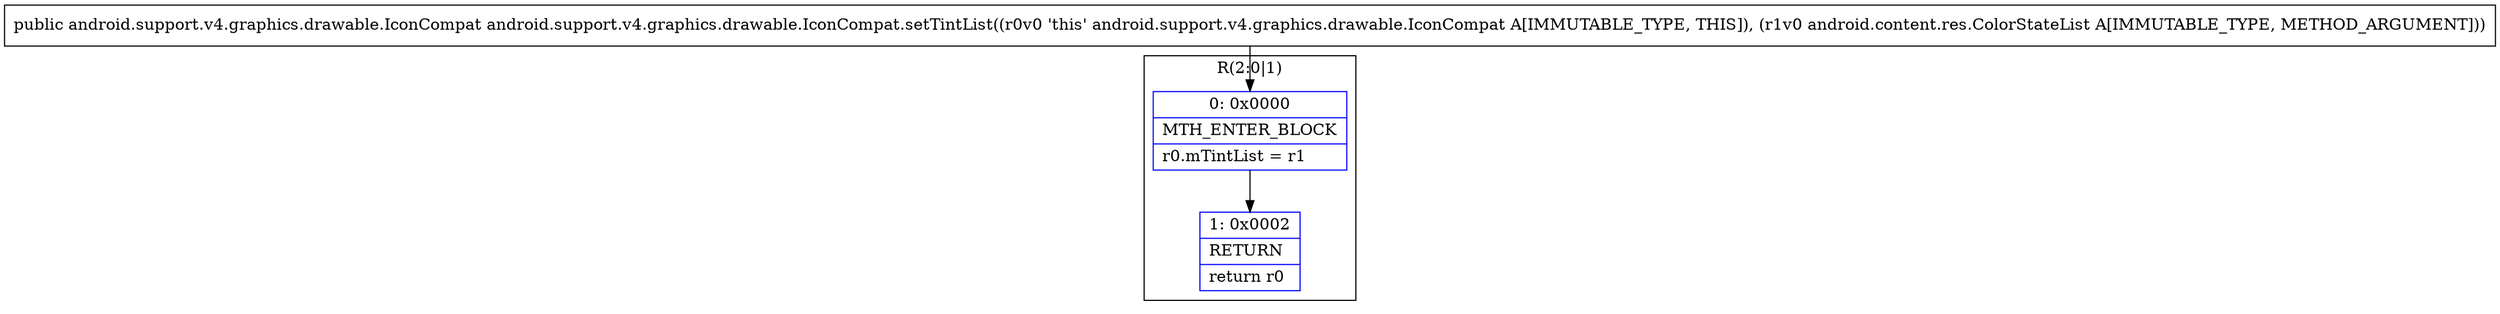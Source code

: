 digraph "CFG forandroid.support.v4.graphics.drawable.IconCompat.setTintList(Landroid\/content\/res\/ColorStateList;)Landroid\/support\/v4\/graphics\/drawable\/IconCompat;" {
subgraph cluster_Region_1949484714 {
label = "R(2:0|1)";
node [shape=record,color=blue];
Node_0 [shape=record,label="{0\:\ 0x0000|MTH_ENTER_BLOCK\l|r0.mTintList = r1\l}"];
Node_1 [shape=record,label="{1\:\ 0x0002|RETURN\l|return r0\l}"];
}
MethodNode[shape=record,label="{public android.support.v4.graphics.drawable.IconCompat android.support.v4.graphics.drawable.IconCompat.setTintList((r0v0 'this' android.support.v4.graphics.drawable.IconCompat A[IMMUTABLE_TYPE, THIS]), (r1v0 android.content.res.ColorStateList A[IMMUTABLE_TYPE, METHOD_ARGUMENT])) }"];
MethodNode -> Node_0;
Node_0 -> Node_1;
}

